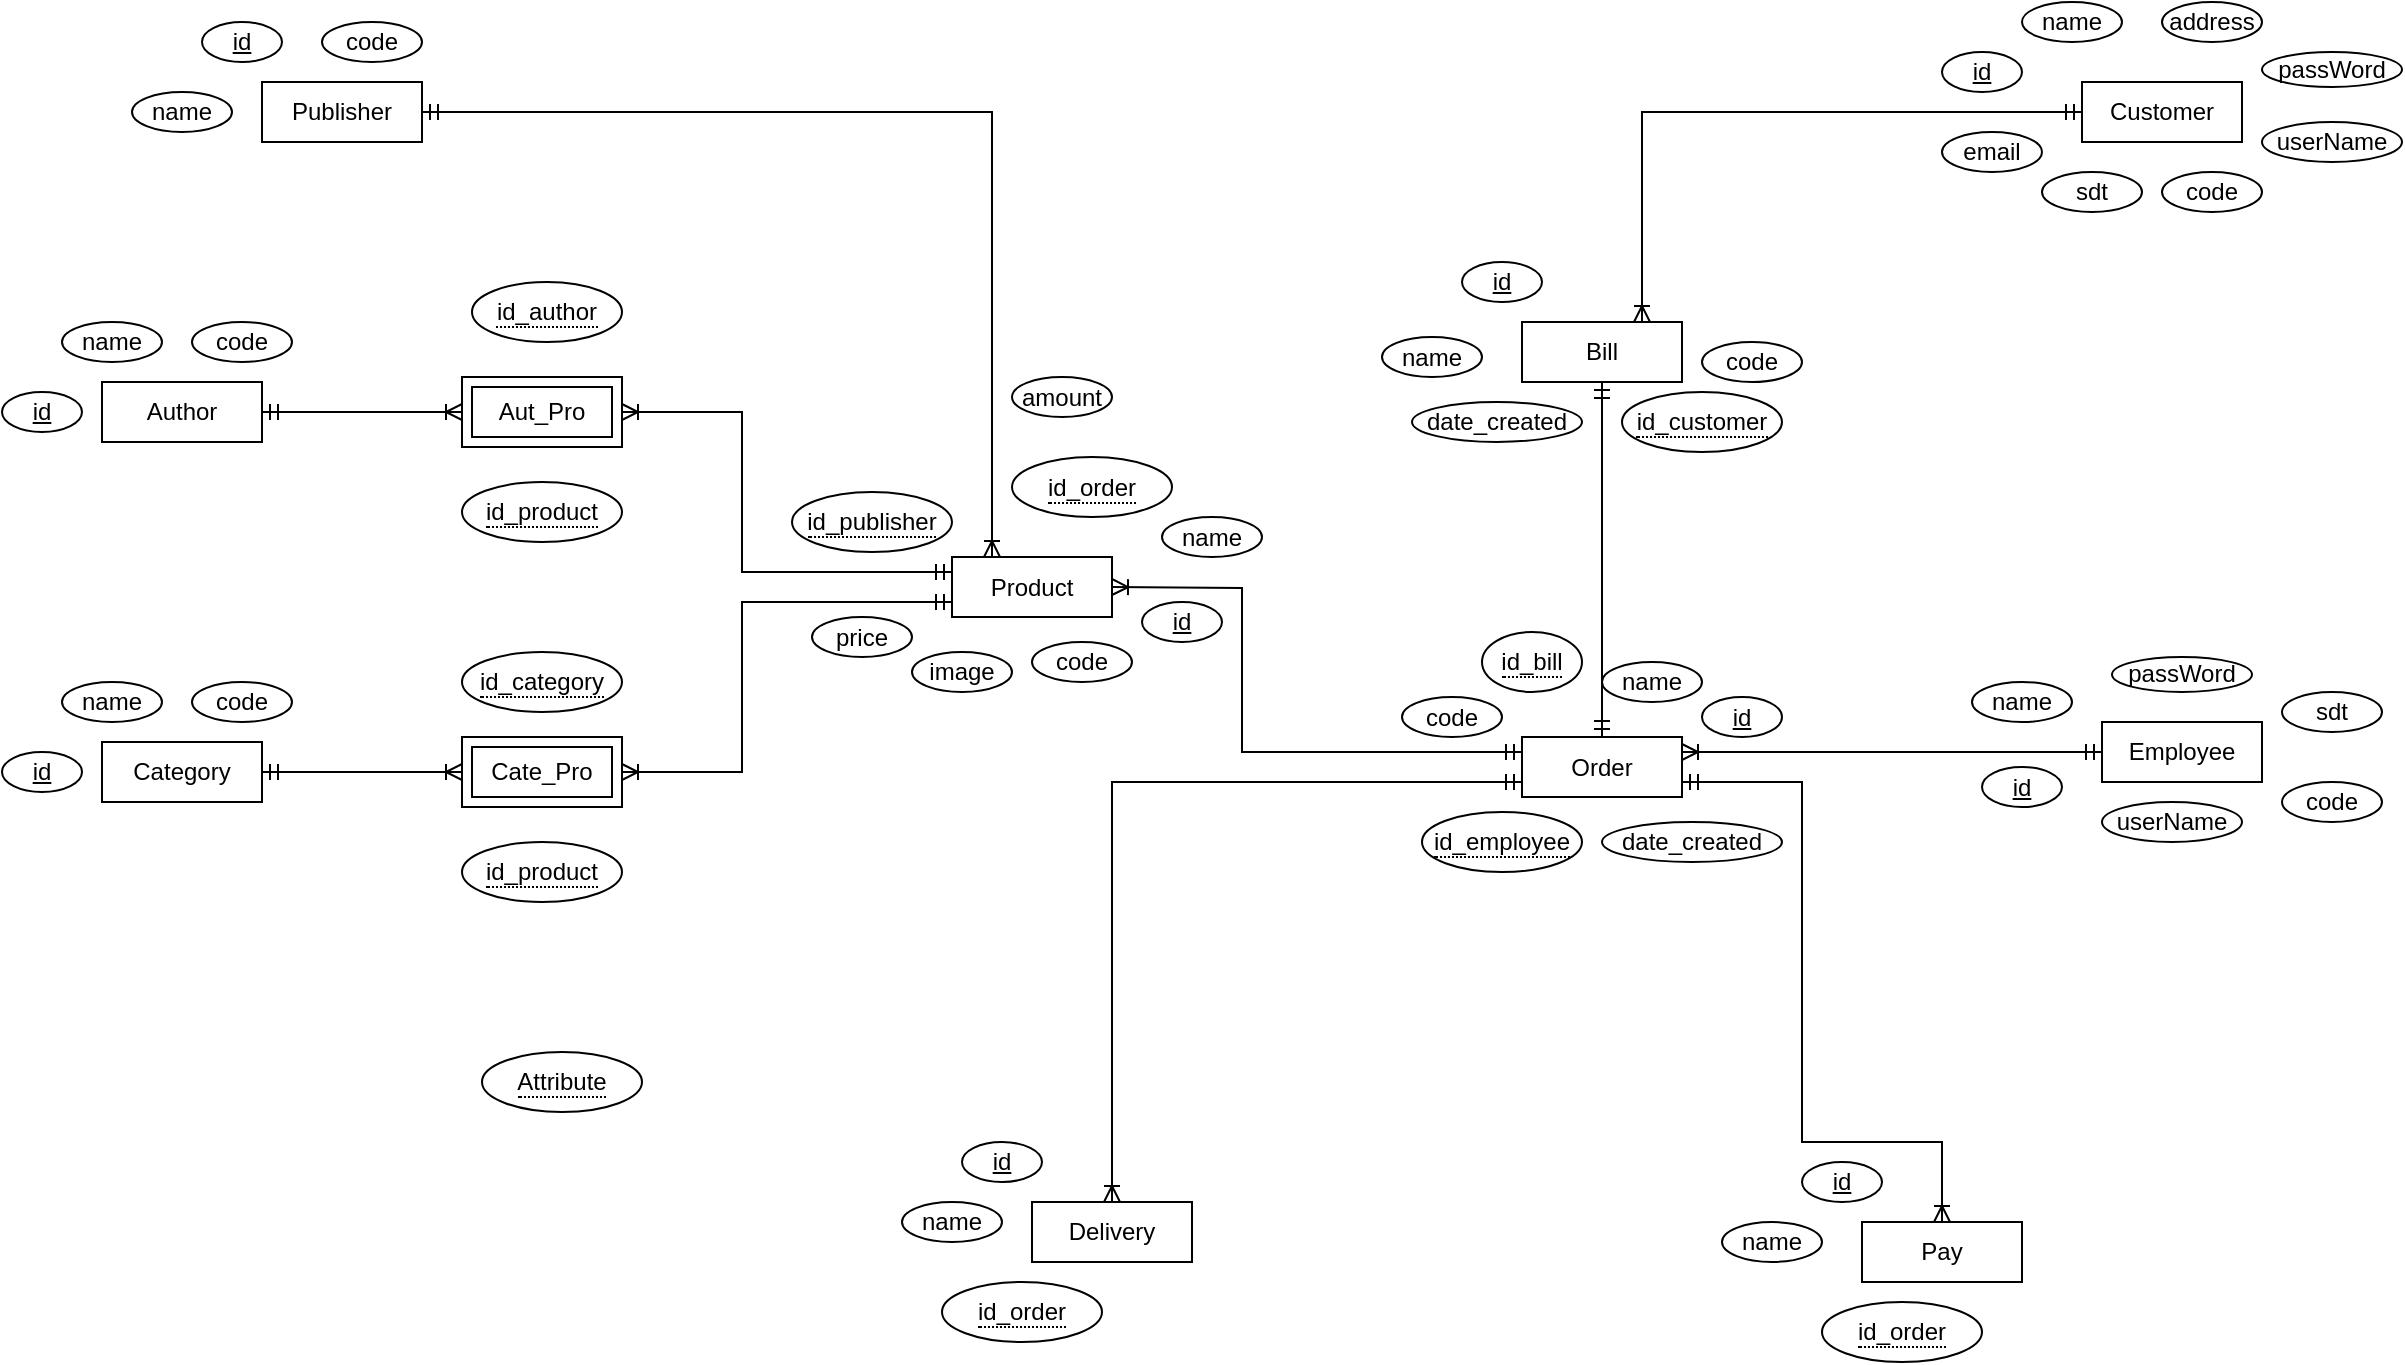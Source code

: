 <mxfile version="13.9.9" type="device"><diagram id="IAMWguv2k9UBwkUg_QHl" name="Page-1"><mxGraphModel dx="2032" dy="798" grid="1" gridSize="10" guides="1" tooltips="1" connect="1" arrows="1" fold="1" page="1" pageScale="1" pageWidth="850" pageHeight="1100" math="0" shadow="0"><root><mxCell id="0"/><mxCell id="1" parent="0"/><mxCell id="jM0OVbeRXC6g8YiW7c4R-2" value="Author" style="whiteSpace=wrap;html=1;align=center;" vertex="1" parent="1"><mxGeometry x="-80" y="200" width="80" height="30" as="geometry"/></mxCell><mxCell id="jM0OVbeRXC6g8YiW7c4R-3" value="Category" style="whiteSpace=wrap;html=1;align=center;" vertex="1" parent="1"><mxGeometry x="-80" y="380" width="80" height="30" as="geometry"/></mxCell><mxCell id="jM0OVbeRXC6g8YiW7c4R-4" value="Publisher" style="whiteSpace=wrap;html=1;align=center;" vertex="1" parent="1"><mxGeometry y="50" width="80" height="30" as="geometry"/></mxCell><mxCell id="jM0OVbeRXC6g8YiW7c4R-5" value="Employee" style="whiteSpace=wrap;html=1;align=center;" vertex="1" parent="1"><mxGeometry x="920" y="370" width="80" height="30" as="geometry"/></mxCell><mxCell id="jM0OVbeRXC6g8YiW7c4R-6" value="Product" style="whiteSpace=wrap;html=1;align=center;" vertex="1" parent="1"><mxGeometry x="345" y="287.5" width="80" height="30" as="geometry"/></mxCell><mxCell id="jM0OVbeRXC6g8YiW7c4R-7" value="Delivery" style="whiteSpace=wrap;html=1;align=center;" vertex="1" parent="1"><mxGeometry x="385" y="610" width="80" height="30" as="geometry"/></mxCell><mxCell id="jM0OVbeRXC6g8YiW7c4R-8" value="Order" style="whiteSpace=wrap;html=1;align=center;" vertex="1" parent="1"><mxGeometry x="630" y="377.5" width="80" height="30" as="geometry"/></mxCell><mxCell id="jM0OVbeRXC6g8YiW7c4R-10" value="Pay" style="whiteSpace=wrap;html=1;align=center;" vertex="1" parent="1"><mxGeometry x="800" y="620" width="80" height="30" as="geometry"/></mxCell><mxCell id="jM0OVbeRXC6g8YiW7c4R-11" value="Bill" style="whiteSpace=wrap;html=1;align=center;" vertex="1" parent="1"><mxGeometry x="630" y="170" width="80" height="30" as="geometry"/></mxCell><mxCell id="jM0OVbeRXC6g8YiW7c4R-12" value="Aut_Pro" style="shape=ext;margin=3;double=1;whiteSpace=wrap;html=1;align=center;" vertex="1" parent="1"><mxGeometry x="100" y="197.5" width="80" height="35" as="geometry"/></mxCell><mxCell id="jM0OVbeRXC6g8YiW7c4R-13" value="" style="endArrow=ERoneToMany;html=1;rounded=0;exitX=1;exitY=0.5;exitDx=0;exitDy=0;entryX=0;entryY=0.5;entryDx=0;entryDy=0;startArrow=ERmandOne;startFill=0;endFill=0;" edge="1" parent="1" source="jM0OVbeRXC6g8YiW7c4R-2" target="jM0OVbeRXC6g8YiW7c4R-12"><mxGeometry relative="1" as="geometry"><mxPoint x="340" y="410" as="sourcePoint"/><mxPoint x="500" y="410" as="targetPoint"/></mxGeometry></mxCell><mxCell id="jM0OVbeRXC6g8YiW7c4R-15" value="" style="endArrow=ERmandOne;html=1;rounded=0;exitX=1;exitY=0.5;exitDx=0;exitDy=0;entryX=0;entryY=0.25;entryDx=0;entryDy=0;startArrow=ERoneToMany;startFill=0;endFill=0;" edge="1" parent="1" source="jM0OVbeRXC6g8YiW7c4R-12" target="jM0OVbeRXC6g8YiW7c4R-6"><mxGeometry relative="1" as="geometry"><mxPoint x="340" y="410" as="sourcePoint"/><mxPoint x="500" y="410" as="targetPoint"/><Array as="points"><mxPoint x="240" y="215"/><mxPoint x="240" y="295"/></Array></mxGeometry></mxCell><mxCell id="jM0OVbeRXC6g8YiW7c4R-16" value="" style="endArrow=ERoneToMany;html=1;rounded=0;exitX=1;exitY=0.5;exitDx=0;exitDy=0;entryX=0;entryY=0.5;entryDx=0;entryDy=0;startArrow=ERmandOne;startFill=0;endFill=0;" edge="1" parent="1" source="jM0OVbeRXC6g8YiW7c4R-3" target="jM0OVbeRXC6g8YiW7c4R-17"><mxGeometry relative="1" as="geometry"><mxPoint x="340" y="410" as="sourcePoint"/><mxPoint x="500" y="410" as="targetPoint"/></mxGeometry></mxCell><mxCell id="jM0OVbeRXC6g8YiW7c4R-17" value="Cate_Pro" style="shape=ext;margin=3;double=1;whiteSpace=wrap;html=1;align=center;" vertex="1" parent="1"><mxGeometry x="100" y="377.5" width="80" height="35" as="geometry"/></mxCell><mxCell id="jM0OVbeRXC6g8YiW7c4R-18" value="" style="endArrow=ERmandOne;html=1;rounded=0;exitX=1;exitY=0.5;exitDx=0;exitDy=0;entryX=0;entryY=0.75;entryDx=0;entryDy=0;startArrow=ERoneToMany;startFill=0;endFill=0;" edge="1" parent="1" source="jM0OVbeRXC6g8YiW7c4R-17" target="jM0OVbeRXC6g8YiW7c4R-6"><mxGeometry relative="1" as="geometry"><mxPoint x="340" y="410" as="sourcePoint"/><mxPoint x="500" y="410" as="targetPoint"/><Array as="points"><mxPoint x="240" y="395"/><mxPoint x="240" y="310"/></Array></mxGeometry></mxCell><mxCell id="jM0OVbeRXC6g8YiW7c4R-19" value="" style="endArrow=ERoneToMany;html=1;rounded=0;exitX=1;exitY=0.5;exitDx=0;exitDy=0;entryX=0.25;entryY=0;entryDx=0;entryDy=0;startArrow=ERmandOne;startFill=0;endFill=0;" edge="1" parent="1" source="jM0OVbeRXC6g8YiW7c4R-4" target="jM0OVbeRXC6g8YiW7c4R-6"><mxGeometry relative="1" as="geometry"><mxPoint x="340" y="410" as="sourcePoint"/><mxPoint x="500" y="410" as="targetPoint"/><Array as="points"><mxPoint x="365" y="65"/></Array></mxGeometry></mxCell><mxCell id="jM0OVbeRXC6g8YiW7c4R-20" value="Customer" style="whiteSpace=wrap;html=1;align=center;" vertex="1" parent="1"><mxGeometry x="910" y="50" width="80" height="30" as="geometry"/></mxCell><mxCell id="jM0OVbeRXC6g8YiW7c4R-21" value="" style="endArrow=ERmandOne;html=1;rounded=0;exitX=1;exitY=0.5;exitDx=0;exitDy=0;entryX=0;entryY=0.25;entryDx=0;entryDy=0;startArrow=ERoneToMany;startFill=0;endFill=0;" edge="1" parent="1" source="jM0OVbeRXC6g8YiW7c4R-6" target="jM0OVbeRXC6g8YiW7c4R-8"><mxGeometry relative="1" as="geometry"><mxPoint x="390" y="390" as="sourcePoint"/><mxPoint x="550" y="390" as="targetPoint"/><Array as="points"><mxPoint x="490" y="303"/><mxPoint x="490" y="385"/></Array></mxGeometry></mxCell><mxCell id="jM0OVbeRXC6g8YiW7c4R-22" value="" style="endArrow=ERmandOne;html=1;rounded=0;exitX=0.5;exitY=1;exitDx=0;exitDy=0;entryX=0.5;entryY=0;entryDx=0;entryDy=0;startArrow=ERmandOne;startFill=0;endFill=0;" edge="1" parent="1" source="jM0OVbeRXC6g8YiW7c4R-11" target="jM0OVbeRXC6g8YiW7c4R-8"><mxGeometry relative="1" as="geometry"><mxPoint x="390" y="390" as="sourcePoint"/><mxPoint x="550" y="390" as="targetPoint"/></mxGeometry></mxCell><mxCell id="jM0OVbeRXC6g8YiW7c4R-24" value="" style="endArrow=ERmandOne;html=1;rounded=0;exitX=1;exitY=0.25;exitDx=0;exitDy=0;entryX=0;entryY=0.5;entryDx=0;entryDy=0;startArrow=ERoneToMany;startFill=0;endFill=0;" edge="1" parent="1" source="jM0OVbeRXC6g8YiW7c4R-8" target="jM0OVbeRXC6g8YiW7c4R-5"><mxGeometry relative="1" as="geometry"><mxPoint x="390" y="390" as="sourcePoint"/><mxPoint x="550" y="390" as="targetPoint"/></mxGeometry></mxCell><mxCell id="jM0OVbeRXC6g8YiW7c4R-25" value="" style="endArrow=ERmandOne;html=1;rounded=0;exitX=0.5;exitY=0;exitDx=0;exitDy=0;entryX=1;entryY=0.75;entryDx=0;entryDy=0;startArrow=ERoneToMany;startFill=0;endFill=0;" edge="1" parent="1" source="jM0OVbeRXC6g8YiW7c4R-10" target="jM0OVbeRXC6g8YiW7c4R-8"><mxGeometry relative="1" as="geometry"><mxPoint x="390" y="390" as="sourcePoint"/><mxPoint x="550" y="390" as="targetPoint"/><Array as="points"><mxPoint x="840" y="580"/><mxPoint x="770" y="580"/><mxPoint x="770" y="400"/></Array></mxGeometry></mxCell><mxCell id="jM0OVbeRXC6g8YiW7c4R-26" value="" style="endArrow=ERmandOne;html=1;rounded=0;exitX=0.5;exitY=0;exitDx=0;exitDy=0;entryX=0;entryY=0.75;entryDx=0;entryDy=0;startArrow=ERoneToMany;startFill=0;endFill=0;" edge="1" parent="1" source="jM0OVbeRXC6g8YiW7c4R-7" target="jM0OVbeRXC6g8YiW7c4R-8"><mxGeometry relative="1" as="geometry"><mxPoint x="390" y="390" as="sourcePoint"/><mxPoint x="550" y="390" as="targetPoint"/><Array as="points"><mxPoint x="425" y="400"/></Array></mxGeometry></mxCell><mxCell id="jM0OVbeRXC6g8YiW7c4R-27" value="" style="endArrow=ERmandOne;html=1;rounded=0;exitX=0.75;exitY=0;exitDx=0;exitDy=0;entryX=0;entryY=0.5;entryDx=0;entryDy=0;startArrow=ERoneToMany;startFill=0;endFill=0;" edge="1" parent="1" source="jM0OVbeRXC6g8YiW7c4R-11" target="jM0OVbeRXC6g8YiW7c4R-20"><mxGeometry relative="1" as="geometry"><mxPoint x="390" y="390" as="sourcePoint"/><mxPoint x="550" y="390" as="targetPoint"/><Array as="points"><mxPoint x="690" y="65"/></Array></mxGeometry></mxCell><mxCell id="jM0OVbeRXC6g8YiW7c4R-28" value="name" style="ellipse;whiteSpace=wrap;html=1;align=center;" vertex="1" parent="1"><mxGeometry x="-100" y="170" width="50" height="20" as="geometry"/></mxCell><mxCell id="jM0OVbeRXC6g8YiW7c4R-29" value="id" style="ellipse;whiteSpace=wrap;html=1;align=center;fontStyle=4;" vertex="1" parent="1"><mxGeometry x="-30" y="20" width="40" height="20" as="geometry"/></mxCell><mxCell id="jM0OVbeRXC6g8YiW7c4R-30" value="id" style="ellipse;whiteSpace=wrap;html=1;align=center;fontStyle=4;" vertex="1" parent="1"><mxGeometry x="-130" y="205" width="40" height="20" as="geometry"/></mxCell><mxCell id="jM0OVbeRXC6g8YiW7c4R-31" value="id" style="ellipse;whiteSpace=wrap;html=1;align=center;fontStyle=4;" vertex="1" parent="1"><mxGeometry x="-130" y="385" width="40" height="20" as="geometry"/></mxCell><mxCell id="jM0OVbeRXC6g8YiW7c4R-32" value="id" style="ellipse;whiteSpace=wrap;html=1;align=center;fontStyle=4;" vertex="1" parent="1"><mxGeometry x="440" y="310" width="40" height="20" as="geometry"/></mxCell><mxCell id="jM0OVbeRXC6g8YiW7c4R-33" value="id" style="ellipse;whiteSpace=wrap;html=1;align=center;fontStyle=4;" vertex="1" parent="1"><mxGeometry x="860" y="392.5" width="40" height="20" as="geometry"/></mxCell><mxCell id="jM0OVbeRXC6g8YiW7c4R-34" value="id" style="ellipse;whiteSpace=wrap;html=1;align=center;fontStyle=4;" vertex="1" parent="1"><mxGeometry x="720" y="357.5" width="40" height="20" as="geometry"/></mxCell><mxCell id="jM0OVbeRXC6g8YiW7c4R-35" value="id" style="ellipse;whiteSpace=wrap;html=1;align=center;fontStyle=4;" vertex="1" parent="1"><mxGeometry x="770" y="590" width="40" height="20" as="geometry"/></mxCell><mxCell id="jM0OVbeRXC6g8YiW7c4R-36" value="id" style="ellipse;whiteSpace=wrap;html=1;align=center;fontStyle=4;" vertex="1" parent="1"><mxGeometry x="350" y="580" width="40" height="20" as="geometry"/></mxCell><mxCell id="jM0OVbeRXC6g8YiW7c4R-37" value="id" style="ellipse;whiteSpace=wrap;html=1;align=center;fontStyle=4;" vertex="1" parent="1"><mxGeometry x="600" y="140" width="40" height="20" as="geometry"/></mxCell><mxCell id="jM0OVbeRXC6g8YiW7c4R-38" value="id" style="ellipse;whiteSpace=wrap;html=1;align=center;fontStyle=4;" vertex="1" parent="1"><mxGeometry x="840" y="35" width="40" height="20" as="geometry"/></mxCell><mxCell id="jM0OVbeRXC6g8YiW7c4R-39" value="name" style="ellipse;whiteSpace=wrap;html=1;align=center;" vertex="1" parent="1"><mxGeometry x="-65" y="55" width="50" height="20" as="geometry"/></mxCell><mxCell id="jM0OVbeRXC6g8YiW7c4R-40" value="name" style="ellipse;whiteSpace=wrap;html=1;align=center;" vertex="1" parent="1"><mxGeometry x="-100" y="350" width="50" height="20" as="geometry"/></mxCell><mxCell id="jM0OVbeRXC6g8YiW7c4R-41" value="name" style="ellipse;whiteSpace=wrap;html=1;align=center;" vertex="1" parent="1"><mxGeometry x="450" y="267.5" width="50" height="20" as="geometry"/></mxCell><mxCell id="jM0OVbeRXC6g8YiW7c4R-42" value="name" style="ellipse;whiteSpace=wrap;html=1;align=center;" vertex="1" parent="1"><mxGeometry x="880" y="10" width="50" height="20" as="geometry"/></mxCell><mxCell id="jM0OVbeRXC6g8YiW7c4R-43" value="name" style="ellipse;whiteSpace=wrap;html=1;align=center;" vertex="1" parent="1"><mxGeometry x="560" y="177.5" width="50" height="20" as="geometry"/></mxCell><mxCell id="jM0OVbeRXC6g8YiW7c4R-44" value="name" style="ellipse;whiteSpace=wrap;html=1;align=center;" vertex="1" parent="1"><mxGeometry x="670" y="340" width="50" height="20" as="geometry"/></mxCell><mxCell id="jM0OVbeRXC6g8YiW7c4R-45" value="name" style="ellipse;whiteSpace=wrap;html=1;align=center;" vertex="1" parent="1"><mxGeometry x="855" y="350" width="50" height="20" as="geometry"/></mxCell><mxCell id="jM0OVbeRXC6g8YiW7c4R-46" value="name" style="ellipse;whiteSpace=wrap;html=1;align=center;" vertex="1" parent="1"><mxGeometry x="730" y="620" width="50" height="20" as="geometry"/></mxCell><mxCell id="jM0OVbeRXC6g8YiW7c4R-47" value="name" style="ellipse;whiteSpace=wrap;html=1;align=center;" vertex="1" parent="1"><mxGeometry x="320" y="610" width="50" height="20" as="geometry"/></mxCell><mxCell id="jM0OVbeRXC6g8YiW7c4R-52" value="image" style="ellipse;whiteSpace=wrap;html=1;align=center;" vertex="1" parent="1"><mxGeometry x="325" y="335" width="50" height="20" as="geometry"/></mxCell><mxCell id="jM0OVbeRXC6g8YiW7c4R-53" value="price" style="ellipse;whiteSpace=wrap;html=1;align=center;" vertex="1" parent="1"><mxGeometry x="275" y="317.5" width="50" height="20" as="geometry"/></mxCell><mxCell id="jM0OVbeRXC6g8YiW7c4R-54" value="amount" style="ellipse;whiteSpace=wrap;html=1;align=center;" vertex="1" parent="1"><mxGeometry x="375" y="197.5" width="50" height="20" as="geometry"/></mxCell><mxCell id="jM0OVbeRXC6g8YiW7c4R-55" value="address" style="ellipse;whiteSpace=wrap;html=1;align=center;" vertex="1" parent="1"><mxGeometry x="950" y="10" width="50" height="20" as="geometry"/></mxCell><mxCell id="jM0OVbeRXC6g8YiW7c4R-56" value="sdt" style="ellipse;whiteSpace=wrap;html=1;align=center;" vertex="1" parent="1"><mxGeometry x="890" y="95" width="50" height="20" as="geometry"/></mxCell><mxCell id="jM0OVbeRXC6g8YiW7c4R-57" value="email" style="ellipse;whiteSpace=wrap;html=1;align=center;" vertex="1" parent="1"><mxGeometry x="840" y="75" width="50" height="20" as="geometry"/></mxCell><mxCell id="jM0OVbeRXC6g8YiW7c4R-58" value="code" style="ellipse;whiteSpace=wrap;html=1;align=center;" vertex="1" parent="1"><mxGeometry x="1010" y="400" width="50" height="20" as="geometry"/></mxCell><mxCell id="jM0OVbeRXC6g8YiW7c4R-60" value="code" style="ellipse;whiteSpace=wrap;html=1;align=center;" vertex="1" parent="1"><mxGeometry x="950" y="95" width="50" height="20" as="geometry"/></mxCell><mxCell id="jM0OVbeRXC6g8YiW7c4R-61" value="code" style="ellipse;whiteSpace=wrap;html=1;align=center;" vertex="1" parent="1"><mxGeometry x="385" y="330" width="50" height="20" as="geometry"/></mxCell><mxCell id="jM0OVbeRXC6g8YiW7c4R-64" value="sdt" style="ellipse;whiteSpace=wrap;html=1;align=center;" vertex="1" parent="1"><mxGeometry x="1010" y="355" width="50" height="20" as="geometry"/></mxCell><mxCell id="jM0OVbeRXC6g8YiW7c4R-66" value="passWord" style="ellipse;whiteSpace=wrap;html=1;align=center;" vertex="1" parent="1"><mxGeometry x="925" y="337.5" width="70" height="17.5" as="geometry"/></mxCell><mxCell id="jM0OVbeRXC6g8YiW7c4R-67" value="userName" style="ellipse;whiteSpace=wrap;html=1;align=center;" vertex="1" parent="1"><mxGeometry x="920" y="410" width="70" height="20" as="geometry"/></mxCell><mxCell id="jM0OVbeRXC6g8YiW7c4R-68" value="code" style="ellipse;whiteSpace=wrap;html=1;align=center;" vertex="1" parent="1"><mxGeometry x="-35" y="170" width="50" height="20" as="geometry"/></mxCell><mxCell id="jM0OVbeRXC6g8YiW7c4R-69" value="code" style="ellipse;whiteSpace=wrap;html=1;align=center;" vertex="1" parent="1"><mxGeometry x="-35" y="350" width="50" height="20" as="geometry"/></mxCell><mxCell id="jM0OVbeRXC6g8YiW7c4R-70" value="&lt;span style=&quot;border-bottom: 1px dotted&quot;&gt;Attribute&lt;/span&gt;" style="ellipse;whiteSpace=wrap;html=1;align=center;" vertex="1" parent="1"><mxGeometry x="110" y="535" width="80" height="30" as="geometry"/></mxCell><mxCell id="jM0OVbeRXC6g8YiW7c4R-71" value="&lt;span style=&quot;border-bottom: 1px dotted&quot;&gt;id_author&lt;/span&gt;" style="ellipse;whiteSpace=wrap;html=1;align=center;" vertex="1" parent="1"><mxGeometry x="105" y="150" width="75" height="30" as="geometry"/></mxCell><mxCell id="jM0OVbeRXC6g8YiW7c4R-72" value="&lt;span style=&quot;border-bottom: 1px dotted&quot;&gt;id_category&lt;/span&gt;" style="ellipse;whiteSpace=wrap;html=1;align=center;" vertex="1" parent="1"><mxGeometry x="100" y="335" width="80" height="30" as="geometry"/></mxCell><mxCell id="jM0OVbeRXC6g8YiW7c4R-73" value="&lt;span style=&quot;border-bottom: 1px dotted&quot;&gt;id_product&lt;/span&gt;" style="ellipse;whiteSpace=wrap;html=1;align=center;" vertex="1" parent="1"><mxGeometry x="100" y="250" width="80" height="30" as="geometry"/></mxCell><mxCell id="jM0OVbeRXC6g8YiW7c4R-74" value="&lt;span style=&quot;border-bottom: 1px dotted&quot;&gt;id_product&lt;/span&gt;" style="ellipse;whiteSpace=wrap;html=1;align=center;" vertex="1" parent="1"><mxGeometry x="100" y="430" width="80" height="30" as="geometry"/></mxCell><mxCell id="jM0OVbeRXC6g8YiW7c4R-75" value="date_created" style="ellipse;whiteSpace=wrap;html=1;align=center;" vertex="1" parent="1"><mxGeometry x="670" y="420" width="90" height="20" as="geometry"/></mxCell><mxCell id="jM0OVbeRXC6g8YiW7c4R-76" value="date_created" style="ellipse;whiteSpace=wrap;html=1;align=center;" vertex="1" parent="1"><mxGeometry x="575" y="210" width="85" height="20" as="geometry"/></mxCell><mxCell id="jM0OVbeRXC6g8YiW7c4R-77" value="&lt;span style=&quot;border-bottom: 1px dotted&quot;&gt;id_publisher&lt;/span&gt;" style="ellipse;whiteSpace=wrap;html=1;align=center;" vertex="1" parent="1"><mxGeometry x="265" y="255" width="80" height="30" as="geometry"/></mxCell><mxCell id="jM0OVbeRXC6g8YiW7c4R-78" value="&lt;span style=&quot;border-bottom: 1px dotted&quot;&gt;id_order&lt;/span&gt;" style="ellipse;whiteSpace=wrap;html=1;align=center;" vertex="1" parent="1"><mxGeometry x="375" y="237.5" width="80" height="30" as="geometry"/></mxCell><mxCell id="jM0OVbeRXC6g8YiW7c4R-79" value="&lt;span style=&quot;border-bottom: 1px dotted&quot;&gt;id_employee&lt;/span&gt;" style="ellipse;whiteSpace=wrap;html=1;align=center;" vertex="1" parent="1"><mxGeometry x="580" y="415" width="80" height="30" as="geometry"/></mxCell><mxCell id="jM0OVbeRXC6g8YiW7c4R-80" value="&lt;span style=&quot;border-bottom: 1px dotted&quot;&gt;id_order&lt;/span&gt;" style="ellipse;whiteSpace=wrap;html=1;align=center;" vertex="1" parent="1"><mxGeometry x="340" y="650" width="80" height="30" as="geometry"/></mxCell><mxCell id="jM0OVbeRXC6g8YiW7c4R-82" value="&lt;span style=&quot;border-bottom: 1px dotted&quot;&gt;id_order&lt;/span&gt;" style="ellipse;whiteSpace=wrap;html=1;align=center;" vertex="1" parent="1"><mxGeometry x="780" y="660" width="80" height="30" as="geometry"/></mxCell><mxCell id="jM0OVbeRXC6g8YiW7c4R-83" value="&lt;span style=&quot;border-bottom: 1px dotted&quot;&gt;id_bill&lt;/span&gt;" style="ellipse;whiteSpace=wrap;html=1;align=center;" vertex="1" parent="1"><mxGeometry x="610" y="325" width="50" height="30" as="geometry"/></mxCell><mxCell id="jM0OVbeRXC6g8YiW7c4R-84" value="&lt;span style=&quot;border-bottom: 1px dotted&quot;&gt;id_customer&lt;/span&gt;" style="ellipse;whiteSpace=wrap;html=1;align=center;" vertex="1" parent="1"><mxGeometry x="680" y="205" width="80" height="30" as="geometry"/></mxCell><mxCell id="jM0OVbeRXC6g8YiW7c4R-85" value="code" style="ellipse;whiteSpace=wrap;html=1;align=center;" vertex="1" parent="1"><mxGeometry x="30" y="20" width="50" height="20" as="geometry"/></mxCell><mxCell id="jM0OVbeRXC6g8YiW7c4R-86" value="passWord" style="ellipse;whiteSpace=wrap;html=1;align=center;" vertex="1" parent="1"><mxGeometry x="1000" y="35" width="70" height="17.5" as="geometry"/></mxCell><mxCell id="jM0OVbeRXC6g8YiW7c4R-87" value="userName" style="ellipse;whiteSpace=wrap;html=1;align=center;" vertex="1" parent="1"><mxGeometry x="1000" y="70" width="70" height="20" as="geometry"/></mxCell><mxCell id="jM0OVbeRXC6g8YiW7c4R-88" value="code" style="ellipse;whiteSpace=wrap;html=1;align=center;" vertex="1" parent="1"><mxGeometry x="720" y="180" width="50" height="20" as="geometry"/></mxCell><mxCell id="jM0OVbeRXC6g8YiW7c4R-89" value="code" style="ellipse;whiteSpace=wrap;html=1;align=center;" vertex="1" parent="1"><mxGeometry x="570" y="357.5" width="50" height="20" as="geometry"/></mxCell></root></mxGraphModel></diagram></mxfile>